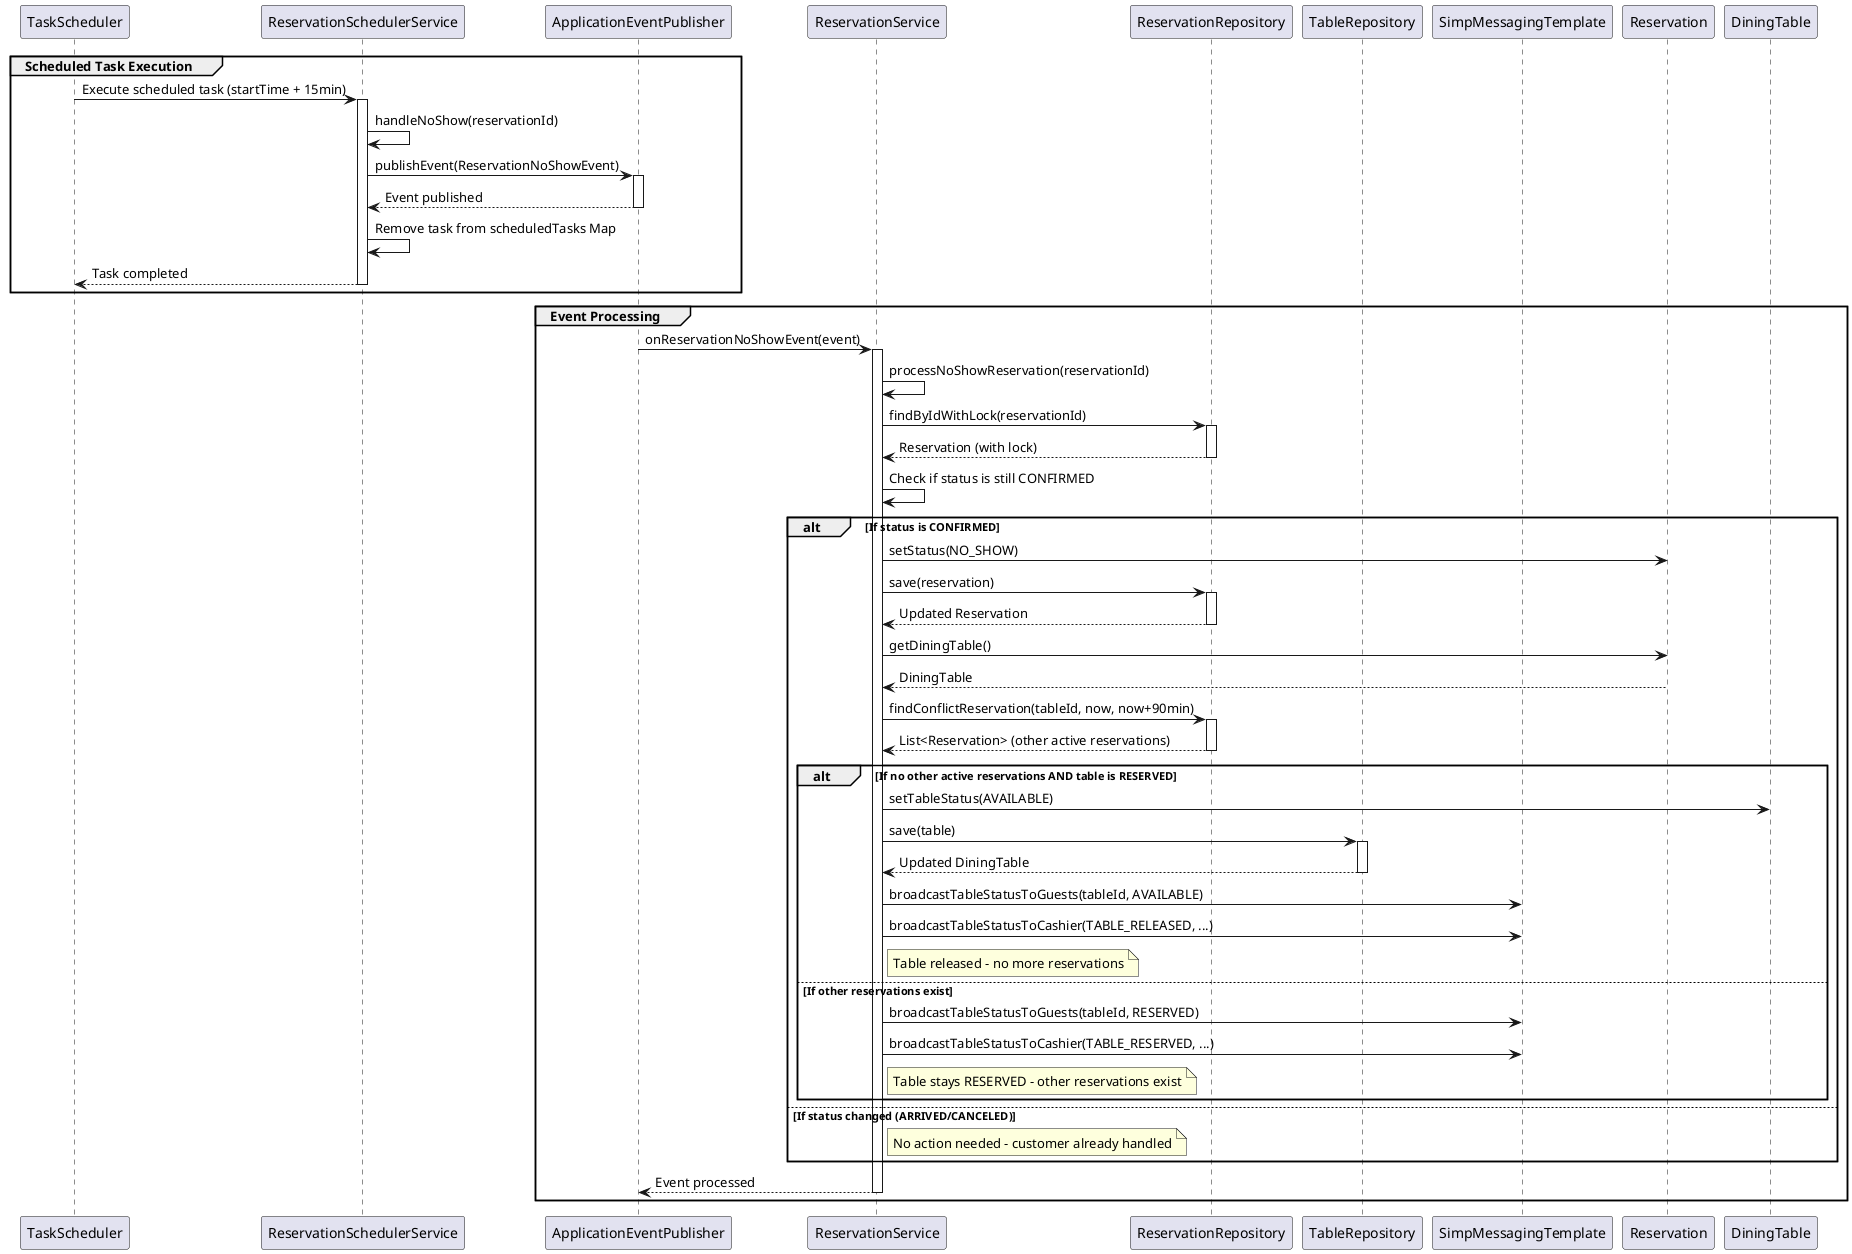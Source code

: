 @startuml Auto Cancel After 15 Minutes Sequence Diagram

participant "TaskScheduler" as Scheduler
participant "ReservationSchedulerService" as SchedulerService
participant "ApplicationEventPublisher" as EventPublisher
participant "ReservationService" as Service
participant "ReservationRepository" as Repo
participant "TableRepository" as TableRepo
participant "SimpMessagingTemplate" as WebSocket
participant "Reservation" as Entity
participant "DiningTable" as Table


group Scheduled Task Execution
    Scheduler -> SchedulerService: Execute scheduled task (startTime + 15min)
    activate SchedulerService
    
    SchedulerService -> SchedulerService: handleNoShow(reservationId)
    SchedulerService -> EventPublisher: publishEvent(ReservationNoShowEvent)
    activate EventPublisher
    EventPublisher --> SchedulerService: Event published
    deactivate EventPublisher
    
    SchedulerService -> SchedulerService: Remove task from scheduledTasks Map
    SchedulerService --> Scheduler: Task completed
    deactivate SchedulerService
end

group Event Processing
    EventPublisher -> Service: onReservationNoShowEvent(event)
    activate Service
    
    Service -> Service: processNoShowReservation(reservationId)
    Service -> Repo: findByIdWithLock(reservationId)
    activate Repo
    Repo --> Service: Reservation (with lock)
    deactivate Repo
    
    Service -> Service: Check if status is still CONFIRMED
    alt If status is CONFIRMED
        Service -> Entity: setStatus(NO_SHOW)
        Service -> Repo: save(reservation)
        activate Repo
        Repo --> Service: Updated Reservation
        deactivate Repo
        
        Service -> Entity: getDiningTable()
        Entity --> Service: DiningTable
        
        Service -> Repo: findConflictReservation(tableId, now, now+90min)
        activate Repo
        Repo --> Service: List<Reservation> (other active reservations)
        deactivate Repo
        
        alt If no other active reservations AND table is RESERVED
            Service -> Table: setTableStatus(AVAILABLE)
            Service -> TableRepo: save(table)
            activate TableRepo
            TableRepo --> Service: Updated DiningTable
            deactivate TableRepo
            
            Service -> WebSocket: broadcastTableStatusToGuests(tableId, AVAILABLE)
            Service -> WebSocket: broadcastTableStatusToCashier(TABLE_RELEASED, ...)
            
            note right of Service: Table released - no more reservations
        else If other reservations exist
            Service -> WebSocket: broadcastTableStatusToGuests(tableId, RESERVED)
            Service -> WebSocket: broadcastTableStatusToCashier(TABLE_RESERVED, ...)
            
            note right of Service: Table stays RESERVED - other reservations exist
        end
    else If status changed (ARRIVED/CANCELED)
        note right of Service: No action needed - customer already handled
    end
    
    Service --> EventPublisher: Event processed
    deactivate Service
end

@enduml
